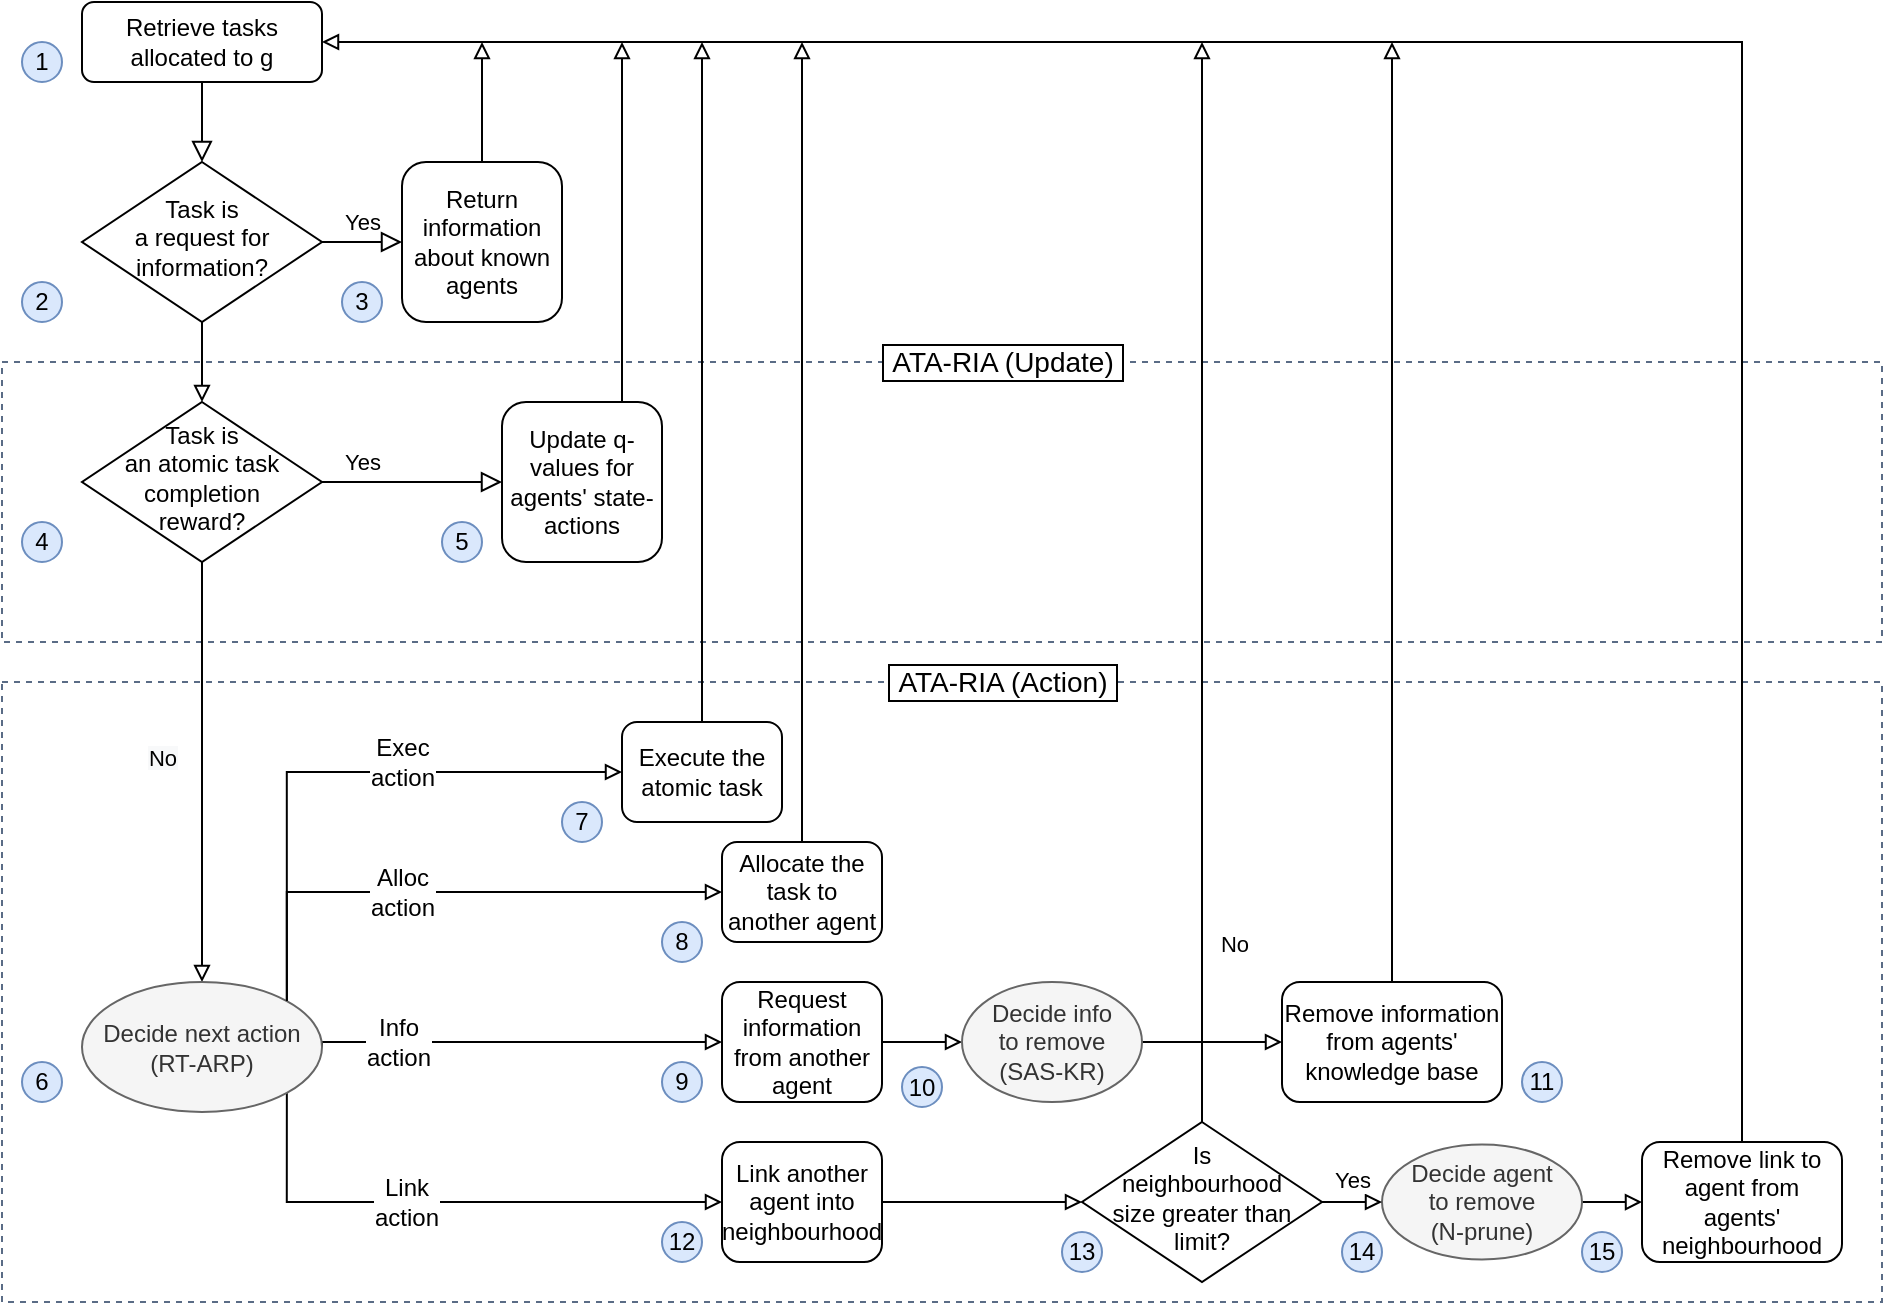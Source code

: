 <mxfile version="13.0.3" type="device"><diagram id="C5RBs43oDa-KdzZeNtuy" name="Page-1"><mxGraphModel dx="1580" dy="1174" grid="1" gridSize="10" guides="1" tooltips="1" connect="1" arrows="1" fold="1" page="1" pageScale="1" pageWidth="827" pageHeight="1169" math="0" shadow="0"><root><mxCell id="WIyWlLk6GJQsqaUBKTNV-0"/><mxCell id="WIyWlLk6GJQsqaUBKTNV-1" parent="WIyWlLk6GJQsqaUBKTNV-0"/><mxCell id="KoRvC7mjp7U8nbrxe1lm-7" value="" style="fillColor=none;strokeColor=#5A6C86;dashed=1;verticalAlign=bottom;fontStyle=0;fontColor=#000000;align=left;labelPosition=right;verticalLabelPosition=top;spacingLeft=-98;spacingBottom=-21;labelBackgroundColor=#ffffff;" vertex="1" parent="WIyWlLk6GJQsqaUBKTNV-1"><mxGeometry x="120" y="420" width="940" height="310" as="geometry"/></mxCell><mxCell id="KoRvC7mjp7U8nbrxe1lm-8" value="" style="fillColor=none;strokeColor=#5A6C86;dashed=1;verticalAlign=bottom;fontStyle=1;fontColor=#000000;align=center;labelPosition=center;verticalLabelPosition=top;spacingLeft=-99;spacingTop=0;spacingBottom=-21;" vertex="1" parent="WIyWlLk6GJQsqaUBKTNV-1"><mxGeometry x="120" y="260" width="940" height="140" as="geometry"/></mxCell><mxCell id="WIyWlLk6GJQsqaUBKTNV-2" value="" style="rounded=0;html=1;jettySize=auto;orthogonalLoop=1;fontSize=11;endArrow=block;endFill=0;endSize=8;strokeWidth=1;shadow=0;labelBackgroundColor=none;edgeStyle=orthogonalEdgeStyle;fontStyle=0;entryX=0.5;entryY=0;entryDx=0;entryDy=0;" parent="WIyWlLk6GJQsqaUBKTNV-1" source="WIyWlLk6GJQsqaUBKTNV-3" target="WIyWlLk6GJQsqaUBKTNV-10" edge="1"><mxGeometry x="-0.2" y="-20" relative="1" as="geometry"><mxPoint as="offset"/><mxPoint x="220" y="170" as="targetPoint"/></mxGeometry></mxCell><mxCell id="WIyWlLk6GJQsqaUBKTNV-3" value="Retrieve tasks allocated to g" style="rounded=1;whiteSpace=wrap;html=1;fontSize=12;glass=0;strokeWidth=1;shadow=0;fontStyle=0" parent="WIyWlLk6GJQsqaUBKTNV-1" vertex="1"><mxGeometry x="160" y="80" width="120" height="40" as="geometry"/></mxCell><mxCell id="WIyWlLk6GJQsqaUBKTNV-9" value="Yes" style="edgeStyle=orthogonalEdgeStyle;rounded=0;html=1;jettySize=auto;orthogonalLoop=1;fontSize=11;endArrow=block;endFill=0;endSize=8;strokeWidth=1;shadow=0;labelBackgroundColor=none;fontStyle=0" parent="WIyWlLk6GJQsqaUBKTNV-1" source="WIyWlLk6GJQsqaUBKTNV-10" target="WIyWlLk6GJQsqaUBKTNV-12" edge="1"><mxGeometry y="10" relative="1" as="geometry"><mxPoint as="offset"/></mxGeometry></mxCell><mxCell id="-1iLSRCerz2YxzJYn320-26" value="&#10;&#10;&lt;span style=&quot;color: rgb(0, 0, 0); font-family: helvetica; font-size: 11px; font-style: normal; letter-spacing: normal; text-align: center; text-indent: 0px; text-transform: none; word-spacing: 0px; background-color: rgb(248, 249, 250); display: inline; float: none;&quot;&gt;No&lt;/span&gt;&#10;&#10;" style="edgeStyle=orthogonalEdgeStyle;rounded=0;orthogonalLoop=1;jettySize=auto;html=1;exitX=0.5;exitY=1;exitDx=0;exitDy=0;entryX=0.5;entryY=0;entryDx=0;entryDy=0;endArrow=block;endFill=0;fontStyle=0" parent="WIyWlLk6GJQsqaUBKTNV-1" source="KoRvC7mjp7U8nbrxe1lm-1" target="-1iLSRCerz2YxzJYn320-7" edge="1"><mxGeometry x="-0.067" y="-20" relative="1" as="geometry"><mxPoint as="offset"/><mxPoint x="220" y="430" as="sourcePoint"/></mxGeometry></mxCell><mxCell id="KoRvC7mjp7U8nbrxe1lm-5" style="edgeStyle=orthogonalEdgeStyle;rounded=0;orthogonalLoop=1;jettySize=auto;html=1;entryX=0.5;entryY=0;entryDx=0;entryDy=0;endArrow=block;endFill=0;fontSize=12;" edge="1" parent="WIyWlLk6GJQsqaUBKTNV-1" source="WIyWlLk6GJQsqaUBKTNV-10" target="KoRvC7mjp7U8nbrxe1lm-1"><mxGeometry relative="1" as="geometry"/></mxCell><mxCell id="WIyWlLk6GJQsqaUBKTNV-10" value="&lt;font face=&quot;sans-serif&quot;&gt;Task is &lt;br&gt;a request for information?&lt;/font&gt;" style="rhombus;whiteSpace=wrap;html=1;shadow=0;fontFamily=Helvetica;fontSize=12;align=center;strokeWidth=1;spacing=6;spacingTop=-4;fontStyle=0" parent="WIyWlLk6GJQsqaUBKTNV-1" vertex="1"><mxGeometry x="160" y="160" width="120" height="80" as="geometry"/></mxCell><mxCell id="NhZEEdgqRD4LZpYJJ2mU-9" style="edgeStyle=orthogonalEdgeStyle;rounded=0;orthogonalLoop=1;jettySize=auto;html=1;exitX=0.5;exitY=0;exitDx=0;exitDy=0;endArrow=block;endFill=0;" parent="WIyWlLk6GJQsqaUBKTNV-1" source="-1iLSRCerz2YxzJYn320-0" edge="1"><mxGeometry relative="1" as="geometry"><mxPoint x="520" y="100" as="targetPoint"/></mxGeometry></mxCell><mxCell id="-1iLSRCerz2YxzJYn320-0" value="Allocate the task to another agent" style="rounded=1;whiteSpace=wrap;html=1;fontSize=12;glass=0;strokeWidth=1;shadow=0;fontStyle=0" parent="WIyWlLk6GJQsqaUBKTNV-1" vertex="1"><mxGeometry x="480" y="500" width="80" height="50" as="geometry"/></mxCell><mxCell id="-1iLSRCerz2YxzJYn320-13" style="edgeStyle=orthogonalEdgeStyle;rounded=0;orthogonalLoop=1;jettySize=auto;html=1;exitX=1;exitY=0.5;exitDx=0;exitDy=0;entryX=0;entryY=0.5;entryDx=0;entryDy=0;endArrow=block;endFill=0;fontStyle=0" parent="WIyWlLk6GJQsqaUBKTNV-1" source="-1iLSRCerz2YxzJYn320-1" target="-1iLSRCerz2YxzJYn320-8" edge="1"><mxGeometry relative="1" as="geometry"/></mxCell><mxCell id="-1iLSRCerz2YxzJYn320-1" value="Request information from another agent" style="rounded=1;whiteSpace=wrap;html=1;fontSize=12;glass=0;strokeWidth=1;shadow=0;fontStyle=0" parent="WIyWlLk6GJQsqaUBKTNV-1" vertex="1"><mxGeometry x="480" y="570" width="80" height="60" as="geometry"/></mxCell><mxCell id="-1iLSRCerz2YxzJYn320-22" style="edgeStyle=orthogonalEdgeStyle;rounded=0;orthogonalLoop=1;jettySize=auto;html=1;exitX=1;exitY=0.5;exitDx=0;exitDy=0;entryX=0;entryY=0.5;entryDx=0;entryDy=0;endArrow=block;endFill=0;fontStyle=0" parent="WIyWlLk6GJQsqaUBKTNV-1" source="-1iLSRCerz2YxzJYn320-2" target="-1iLSRCerz2YxzJYn320-21" edge="1"><mxGeometry relative="1" as="geometry"/></mxCell><mxCell id="-1iLSRCerz2YxzJYn320-2" value="Link another agent into neighbourhood" style="rounded=1;whiteSpace=wrap;html=1;fontSize=12;glass=0;strokeWidth=1;shadow=0;fontStyle=0" parent="WIyWlLk6GJQsqaUBKTNV-1" vertex="1"><mxGeometry x="480" y="650" width="80" height="60" as="geometry"/></mxCell><mxCell id="NhZEEdgqRD4LZpYJJ2mU-8" style="edgeStyle=orthogonalEdgeStyle;rounded=0;orthogonalLoop=1;jettySize=auto;html=1;exitX=0.5;exitY=0;exitDx=0;exitDy=0;endArrow=block;endFill=0;" parent="WIyWlLk6GJQsqaUBKTNV-1" source="-1iLSRCerz2YxzJYn320-3" edge="1"><mxGeometry relative="1" as="geometry"><mxPoint x="815" y="100" as="targetPoint"/></mxGeometry></mxCell><mxCell id="-1iLSRCerz2YxzJYn320-3" value="Remove information from agents' knowledge base" style="rounded=1;whiteSpace=wrap;html=1;fontSize=12;glass=0;strokeWidth=1;shadow=0;fontStyle=0" parent="WIyWlLk6GJQsqaUBKTNV-1" vertex="1"><mxGeometry x="760" y="570" width="110" height="60" as="geometry"/></mxCell><mxCell id="-1iLSRCerz2YxzJYn320-17" style="edgeStyle=orthogonalEdgeStyle;rounded=0;orthogonalLoop=1;jettySize=auto;html=1;entryX=1;entryY=0.5;entryDx=0;entryDy=0;exitX=0.5;exitY=0;exitDx=0;exitDy=0;endArrow=block;endFill=0;fontStyle=0" parent="WIyWlLk6GJQsqaUBKTNV-1" source="-1iLSRCerz2YxzJYn320-4" target="WIyWlLk6GJQsqaUBKTNV-3" edge="1"><mxGeometry relative="1" as="geometry"><Array as="points"><mxPoint x="990" y="100"/></Array></mxGeometry></mxCell><mxCell id="-1iLSRCerz2YxzJYn320-4" value="Remove link to agent from agents' neighbourhood" style="rounded=1;whiteSpace=wrap;html=1;fontSize=12;glass=0;strokeWidth=1;shadow=0;fontStyle=0" parent="WIyWlLk6GJQsqaUBKTNV-1" vertex="1"><mxGeometry x="940" y="650" width="100" height="60" as="geometry"/></mxCell><mxCell id="-1iLSRCerz2YxzJYn320-11" style="edgeStyle=orthogonalEdgeStyle;rounded=0;orthogonalLoop=1;jettySize=auto;html=1;exitX=1;exitY=1;exitDx=0;exitDy=0;entryX=0;entryY=0.5;entryDx=0;entryDy=0;endArrow=block;endFill=0;fontStyle=0" parent="WIyWlLk6GJQsqaUBKTNV-1" source="-1iLSRCerz2YxzJYn320-7" target="-1iLSRCerz2YxzJYn320-2" edge="1"><mxGeometry relative="1" as="geometry"><Array as="points"><mxPoint x="263" y="680"/></Array></mxGeometry></mxCell><mxCell id="-1iLSRCerz2YxzJYn320-29" value="Link&lt;br style=&quot;font-size: 12px;&quot;&gt;action" style="edgeLabel;html=1;align=center;verticalAlign=middle;resizable=0;points=[];fontSize=12;fontStyle=0" parent="-1iLSRCerz2YxzJYn320-11" vertex="1" connectable="0"><mxGeometry x="-0.191" y="18" relative="1" as="geometry"><mxPoint x="3.4" y="18" as="offset"/></mxGeometry></mxCell><mxCell id="-1iLSRCerz2YxzJYn320-12" value="Info&lt;br style=&quot;font-size: 12px;&quot;&gt;action" style="edgeStyle=orthogonalEdgeStyle;rounded=0;orthogonalLoop=1;jettySize=auto;html=1;exitX=1;exitY=0.5;exitDx=0;exitDy=0;entryX=0;entryY=0.5;entryDx=0;entryDy=0;endArrow=block;endFill=0;fontStyle=0;fontSize=12;" parent="WIyWlLk6GJQsqaUBKTNV-1" source="-1iLSRCerz2YxzJYn320-7" target="-1iLSRCerz2YxzJYn320-1" edge="1"><mxGeometry x="-0.6" relative="1" as="geometry"><mxPoint x="410" y="612.5" as="sourcePoint"/><mxPoint as="offset"/><Array as="points"><mxPoint x="280" y="600"/></Array></mxGeometry></mxCell><mxCell id="-1iLSRCerz2YxzJYn320-28" value="Alloc&lt;br style=&quot;font-size: 12px;&quot;&gt;action" style="edgeStyle=orthogonalEdgeStyle;rounded=0;orthogonalLoop=1;jettySize=auto;html=1;exitX=1;exitY=0;exitDx=0;exitDy=0;endArrow=block;endFill=0;fontSize=12;fontStyle=0;entryX=0;entryY=0.5;entryDx=0;entryDy=0;" parent="WIyWlLk6GJQsqaUBKTNV-1" source="-1iLSRCerz2YxzJYn320-7" target="-1iLSRCerz2YxzJYn320-0" edge="1"><mxGeometry x="-0.177" relative="1" as="geometry"><Array as="points"><mxPoint x="263" y="525"/></Array><mxPoint as="offset"/><mxPoint x="400" y="550" as="targetPoint"/></mxGeometry></mxCell><mxCell id="-1iLSRCerz2YxzJYn320-7" value="Decide next action (RT-ARP)" style="ellipse;whiteSpace=wrap;html=1;fillColor=#f5f5f5;strokeColor=#666666;fontColor=#333333;fontStyle=0" parent="WIyWlLk6GJQsqaUBKTNV-1" vertex="1"><mxGeometry x="160" y="570" width="120" height="65" as="geometry"/></mxCell><mxCell id="-1iLSRCerz2YxzJYn320-14" style="edgeStyle=orthogonalEdgeStyle;rounded=0;orthogonalLoop=1;jettySize=auto;html=1;exitX=1;exitY=0.5;exitDx=0;exitDy=0;entryX=0;entryY=0.5;entryDx=0;entryDy=0;endArrow=block;endFill=0;fontStyle=0" parent="WIyWlLk6GJQsqaUBKTNV-1" source="-1iLSRCerz2YxzJYn320-8" target="-1iLSRCerz2YxzJYn320-3" edge="1"><mxGeometry relative="1" as="geometry"/></mxCell><mxCell id="-1iLSRCerz2YxzJYn320-24" style="edgeStyle=orthogonalEdgeStyle;rounded=0;orthogonalLoop=1;jettySize=auto;html=1;entryX=0;entryY=0.5;entryDx=0;entryDy=0;endArrow=block;endFill=0;fontStyle=0" parent="WIyWlLk6GJQsqaUBKTNV-1" source="-1iLSRCerz2YxzJYn320-9" target="-1iLSRCerz2YxzJYn320-4" edge="1"><mxGeometry relative="1" as="geometry"/></mxCell><mxCell id="-1iLSRCerz2YxzJYn320-9" value="Decide agent&lt;br&gt;to remove&lt;br&gt;(N-prune)" style="ellipse;whiteSpace=wrap;html=1;fillColor=#f5f5f5;strokeColor=#666666;fontColor=#333333;fontStyle=0" parent="WIyWlLk6GJQsqaUBKTNV-1" vertex="1"><mxGeometry x="810" y="651.25" width="100" height="57.5" as="geometry"/></mxCell><mxCell id="NhZEEdgqRD4LZpYJJ2mU-3" style="edgeStyle=orthogonalEdgeStyle;rounded=0;orthogonalLoop=1;jettySize=auto;html=1;exitX=0.5;exitY=0;exitDx=0;exitDy=0;endArrow=block;endFill=0;" parent="WIyWlLk6GJQsqaUBKTNV-1" source="WIyWlLk6GJQsqaUBKTNV-12" edge="1"><mxGeometry relative="1" as="geometry"><mxPoint x="360" y="100" as="targetPoint"/></mxGeometry></mxCell><mxCell id="WIyWlLk6GJQsqaUBKTNV-12" value="Return information&lt;br&gt;about known agents" style="rounded=1;whiteSpace=wrap;html=1;fontSize=12;glass=0;strokeWidth=1;shadow=0;fontStyle=0" parent="WIyWlLk6GJQsqaUBKTNV-1" vertex="1"><mxGeometry x="320" y="160" width="80" height="80" as="geometry"/></mxCell><mxCell id="-1iLSRCerz2YxzJYn320-8" value="Decide info&lt;br&gt;to remove&lt;br&gt;(SAS-KR)" style="ellipse;whiteSpace=wrap;html=1;fillColor=#f5f5f5;strokeColor=#666666;fontColor=#333333;fontStyle=0" parent="WIyWlLk6GJQsqaUBKTNV-1" vertex="1"><mxGeometry x="600" y="570" width="90" height="60" as="geometry"/></mxCell><mxCell id="-1iLSRCerz2YxzJYn320-23" value="Yes" style="edgeStyle=orthogonalEdgeStyle;rounded=0;orthogonalLoop=1;jettySize=auto;html=1;entryX=0;entryY=0.5;entryDx=0;entryDy=0;endArrow=block;endFill=0;fontStyle=0" parent="WIyWlLk6GJQsqaUBKTNV-1" source="-1iLSRCerz2YxzJYn320-21" target="-1iLSRCerz2YxzJYn320-9" edge="1"><mxGeometry y="-12" relative="1" as="geometry"><mxPoint y="1" as="offset"/></mxGeometry></mxCell><mxCell id="-1iLSRCerz2YxzJYn320-31" style="edgeStyle=orthogonalEdgeStyle;rounded=0;orthogonalLoop=1;jettySize=auto;html=1;exitX=0.5;exitY=0;exitDx=0;exitDy=0;endArrow=block;endFill=0;fontSize=12;fontStyle=0" parent="WIyWlLk6GJQsqaUBKTNV-1" source="-1iLSRCerz2YxzJYn320-21" edge="1"><mxGeometry relative="1" as="geometry"><mxPoint x="720" y="100" as="targetPoint"/></mxGeometry></mxCell><mxCell id="-1iLSRCerz2YxzJYn320-32" value="No" style="edgeLabel;html=1;align=center;verticalAlign=middle;resizable=0;points=[];fontSize=11;fontStyle=0" parent="-1iLSRCerz2YxzJYn320-31" vertex="1" connectable="0"><mxGeometry x="0.198" y="3" relative="1" as="geometry"><mxPoint x="18" y="234" as="offset"/></mxGeometry></mxCell><mxCell id="-1iLSRCerz2YxzJYn320-21" value="&lt;font face=&quot;sans-serif&quot;&gt;Is &lt;br&gt;neighbourhood &lt;br&gt;size greater than limit?&lt;/font&gt;" style="rhombus;whiteSpace=wrap;html=1;shadow=0;fontFamily=Helvetica;fontSize=12;align=center;strokeWidth=1;spacing=6;spacingTop=-4;fontStyle=0" parent="WIyWlLk6GJQsqaUBKTNV-1" vertex="1"><mxGeometry x="660" y="640" width="120" height="80" as="geometry"/></mxCell><mxCell id="KoRvC7mjp7U8nbrxe1lm-6" style="edgeStyle=orthogonalEdgeStyle;rounded=0;orthogonalLoop=1;jettySize=auto;html=1;endArrow=block;endFill=0;fontSize=12;" edge="1" parent="WIyWlLk6GJQsqaUBKTNV-1" source="NhZEEdgqRD4LZpYJJ2mU-4"><mxGeometry relative="1" as="geometry"><mxPoint x="470" y="100" as="targetPoint"/></mxGeometry></mxCell><mxCell id="NhZEEdgqRD4LZpYJJ2mU-4" value="Execute the atomic task" style="rounded=1;whiteSpace=wrap;html=1;fontSize=12;glass=0;strokeWidth=1;shadow=0;fontStyle=0" parent="WIyWlLk6GJQsqaUBKTNV-1" vertex="1"><mxGeometry x="430" y="440" width="80" height="50" as="geometry"/></mxCell><mxCell id="NhZEEdgqRD4LZpYJJ2mU-5" value="Exec&lt;br style=&quot;font-size: 12px;&quot;&gt;action" style="edgeStyle=orthogonalEdgeStyle;rounded=0;orthogonalLoop=1;jettySize=auto;html=1;exitX=1;exitY=0;exitDx=0;exitDy=0;entryX=0;entryY=0.5;entryDx=0;entryDy=0;endArrow=block;endFill=0;fontSize=12;fontStyle=0" parent="WIyWlLk6GJQsqaUBKTNV-1" source="-1iLSRCerz2YxzJYn320-7" target="NhZEEdgqRD4LZpYJJ2mU-4" edge="1"><mxGeometry x="-0.186" y="-57" relative="1" as="geometry"><Array as="points"><mxPoint x="263" y="465"/></Array><mxPoint x="57" y="-62" as="offset"/><mxPoint x="262.754" y="552.198" as="sourcePoint"/></mxGeometry></mxCell><mxCell id="NhZEEdgqRD4LZpYJJ2mU-11" value="1" style="ellipse;whiteSpace=wrap;html=1;aspect=fixed;fillColor=#dae8fc;strokeColor=#6c8ebf;" parent="WIyWlLk6GJQsqaUBKTNV-1" vertex="1"><mxGeometry x="130" y="100" width="20" height="20" as="geometry"/></mxCell><mxCell id="NhZEEdgqRD4LZpYJJ2mU-12" value="2" style="ellipse;whiteSpace=wrap;html=1;aspect=fixed;fillColor=#dae8fc;strokeColor=#6c8ebf;" parent="WIyWlLk6GJQsqaUBKTNV-1" vertex="1"><mxGeometry x="130" y="220" width="20" height="20" as="geometry"/></mxCell><mxCell id="NhZEEdgqRD4LZpYJJ2mU-13" value="3" style="ellipse;whiteSpace=wrap;html=1;aspect=fixed;fillColor=#dae8fc;strokeColor=#6c8ebf;" parent="WIyWlLk6GJQsqaUBKTNV-1" vertex="1"><mxGeometry x="290" y="220" width="20" height="20" as="geometry"/></mxCell><mxCell id="NhZEEdgqRD4LZpYJJ2mU-14" value="6" style="ellipse;whiteSpace=wrap;html=1;aspect=fixed;fillColor=#dae8fc;strokeColor=#6c8ebf;" parent="WIyWlLk6GJQsqaUBKTNV-1" vertex="1"><mxGeometry x="130" y="610" width="20" height="20" as="geometry"/></mxCell><mxCell id="NhZEEdgqRD4LZpYJJ2mU-15" value="7" style="ellipse;whiteSpace=wrap;html=1;aspect=fixed;fillColor=#dae8fc;strokeColor=#6c8ebf;" parent="WIyWlLk6GJQsqaUBKTNV-1" vertex="1"><mxGeometry x="400" y="480" width="20" height="20" as="geometry"/></mxCell><mxCell id="NhZEEdgqRD4LZpYJJ2mU-16" value="8" style="ellipse;whiteSpace=wrap;html=1;aspect=fixed;fillColor=#dae8fc;strokeColor=#6c8ebf;" parent="WIyWlLk6GJQsqaUBKTNV-1" vertex="1"><mxGeometry x="450" y="540" width="20" height="20" as="geometry"/></mxCell><mxCell id="NhZEEdgqRD4LZpYJJ2mU-17" value="9" style="ellipse;whiteSpace=wrap;html=1;aspect=fixed;fillColor=#dae8fc;strokeColor=#6c8ebf;" parent="WIyWlLk6GJQsqaUBKTNV-1" vertex="1"><mxGeometry x="450" y="610" width="20" height="20" as="geometry"/></mxCell><mxCell id="NhZEEdgqRD4LZpYJJ2mU-18" value="12" style="ellipse;whiteSpace=wrap;html=1;aspect=fixed;fillColor=#dae8fc;strokeColor=#6c8ebf;" parent="WIyWlLk6GJQsqaUBKTNV-1" vertex="1"><mxGeometry x="450" y="690" width="20" height="20" as="geometry"/></mxCell><mxCell id="NhZEEdgqRD4LZpYJJ2mU-19" value="10" style="ellipse;whiteSpace=wrap;html=1;aspect=fixed;fillColor=#dae8fc;strokeColor=#6c8ebf;" parent="WIyWlLk6GJQsqaUBKTNV-1" vertex="1"><mxGeometry x="570" y="612.5" width="20" height="20" as="geometry"/></mxCell><mxCell id="NhZEEdgqRD4LZpYJJ2mU-20" value="13" style="ellipse;whiteSpace=wrap;html=1;aspect=fixed;fillColor=#dae8fc;strokeColor=#6c8ebf;" parent="WIyWlLk6GJQsqaUBKTNV-1" vertex="1"><mxGeometry x="650" y="695" width="20" height="20" as="geometry"/></mxCell><mxCell id="NhZEEdgqRD4LZpYJJ2mU-21" value="11" style="ellipse;whiteSpace=wrap;html=1;aspect=fixed;fillColor=#dae8fc;strokeColor=#6c8ebf;" parent="WIyWlLk6GJQsqaUBKTNV-1" vertex="1"><mxGeometry x="880" y="610" width="20" height="20" as="geometry"/></mxCell><mxCell id="NhZEEdgqRD4LZpYJJ2mU-22" value="15" style="ellipse;whiteSpace=wrap;html=1;aspect=fixed;fillColor=#dae8fc;strokeColor=#6c8ebf;" parent="WIyWlLk6GJQsqaUBKTNV-1" vertex="1"><mxGeometry x="910" y="695" width="20" height="20" as="geometry"/></mxCell><mxCell id="NhZEEdgqRD4LZpYJJ2mU-23" value="14" style="ellipse;whiteSpace=wrap;html=1;aspect=fixed;fillColor=#dae8fc;strokeColor=#6c8ebf;" parent="WIyWlLk6GJQsqaUBKTNV-1" vertex="1"><mxGeometry x="790" y="695" width="20" height="20" as="geometry"/></mxCell><mxCell id="KoRvC7mjp7U8nbrxe1lm-0" value="Yes" style="edgeStyle=orthogonalEdgeStyle;rounded=0;html=1;jettySize=auto;orthogonalLoop=1;fontSize=11;endArrow=block;endFill=0;endSize=8;strokeWidth=1;shadow=0;labelBackgroundColor=none;fontStyle=0" edge="1" parent="WIyWlLk6GJQsqaUBKTNV-1" source="KoRvC7mjp7U8nbrxe1lm-1" target="KoRvC7mjp7U8nbrxe1lm-2"><mxGeometry x="-0.556" y="10" relative="1" as="geometry"><mxPoint as="offset"/></mxGeometry></mxCell><mxCell id="KoRvC7mjp7U8nbrxe1lm-1" value="&lt;font face=&quot;sans-serif&quot;&gt;Task is &lt;br&gt;an atomic task completion&lt;br&gt;reward?&lt;/font&gt;" style="rhombus;whiteSpace=wrap;html=1;shadow=0;fontFamily=Helvetica;fontSize=12;align=center;strokeWidth=1;spacing=6;spacingTop=-4;fontStyle=0" vertex="1" parent="WIyWlLk6GJQsqaUBKTNV-1"><mxGeometry x="160" y="280" width="120" height="80" as="geometry"/></mxCell><mxCell id="KoRvC7mjp7U8nbrxe1lm-17" style="edgeStyle=orthogonalEdgeStyle;rounded=0;orthogonalLoop=1;jettySize=auto;html=1;exitX=0.75;exitY=0;exitDx=0;exitDy=0;endArrow=block;endFill=0;fontSize=14;fontColor=#000000;" edge="1" parent="WIyWlLk6GJQsqaUBKTNV-1" source="KoRvC7mjp7U8nbrxe1lm-2"><mxGeometry relative="1" as="geometry"><mxPoint x="430.0" y="100" as="targetPoint"/></mxGeometry></mxCell><mxCell id="KoRvC7mjp7U8nbrxe1lm-2" value="Update q-values for agents' state-actions" style="rounded=1;whiteSpace=wrap;html=1;fontSize=12;glass=0;strokeWidth=1;shadow=0;fontStyle=0" vertex="1" parent="WIyWlLk6GJQsqaUBKTNV-1"><mxGeometry x="370" y="280" width="80" height="80" as="geometry"/></mxCell><mxCell id="KoRvC7mjp7U8nbrxe1lm-3" value="4" style="ellipse;whiteSpace=wrap;html=1;aspect=fixed;fillColor=#dae8fc;strokeColor=#6c8ebf;" vertex="1" parent="WIyWlLk6GJQsqaUBKTNV-1"><mxGeometry x="130" y="340" width="20" height="20" as="geometry"/></mxCell><mxCell id="KoRvC7mjp7U8nbrxe1lm-4" value="5" style="ellipse;whiteSpace=wrap;html=1;aspect=fixed;fillColor=#dae8fc;strokeColor=#6c8ebf;" vertex="1" parent="WIyWlLk6GJQsqaUBKTNV-1"><mxGeometry x="340" y="340" width="20" height="20" as="geometry"/></mxCell><mxCell id="KoRvC7mjp7U8nbrxe1lm-9" value="&lt;span&gt;&amp;nbsp;ATA-RIA (Update)&amp;nbsp;&lt;/span&gt;" style="text;html=1;align=center;verticalAlign=middle;resizable=0;points=[];autosize=1;fontSize=14;fontColor=#000000;fontStyle=0;labelBackgroundColor=#ffffff;labelBorderColor=#000000;" vertex="1" parent="WIyWlLk6GJQsqaUBKTNV-1"><mxGeometry x="555" y="250" width="130" height="20" as="geometry"/></mxCell><mxCell id="KoRvC7mjp7U8nbrxe1lm-14" value="&lt;span style=&quot;font-weight: normal&quot;&gt;&amp;nbsp;ATA-RIA (Action)&amp;nbsp;&lt;/span&gt;" style="text;html=1;align=center;verticalAlign=middle;resizable=0;points=[];autosize=1;fontSize=14;fontColor=#000000;fontStyle=1;labelBackgroundColor=#ffffff;labelBorderColor=#000000;" vertex="1" parent="WIyWlLk6GJQsqaUBKTNV-1"><mxGeometry x="555" y="410" width="130" height="20" as="geometry"/></mxCell></root></mxGraphModel></diagram></mxfile>